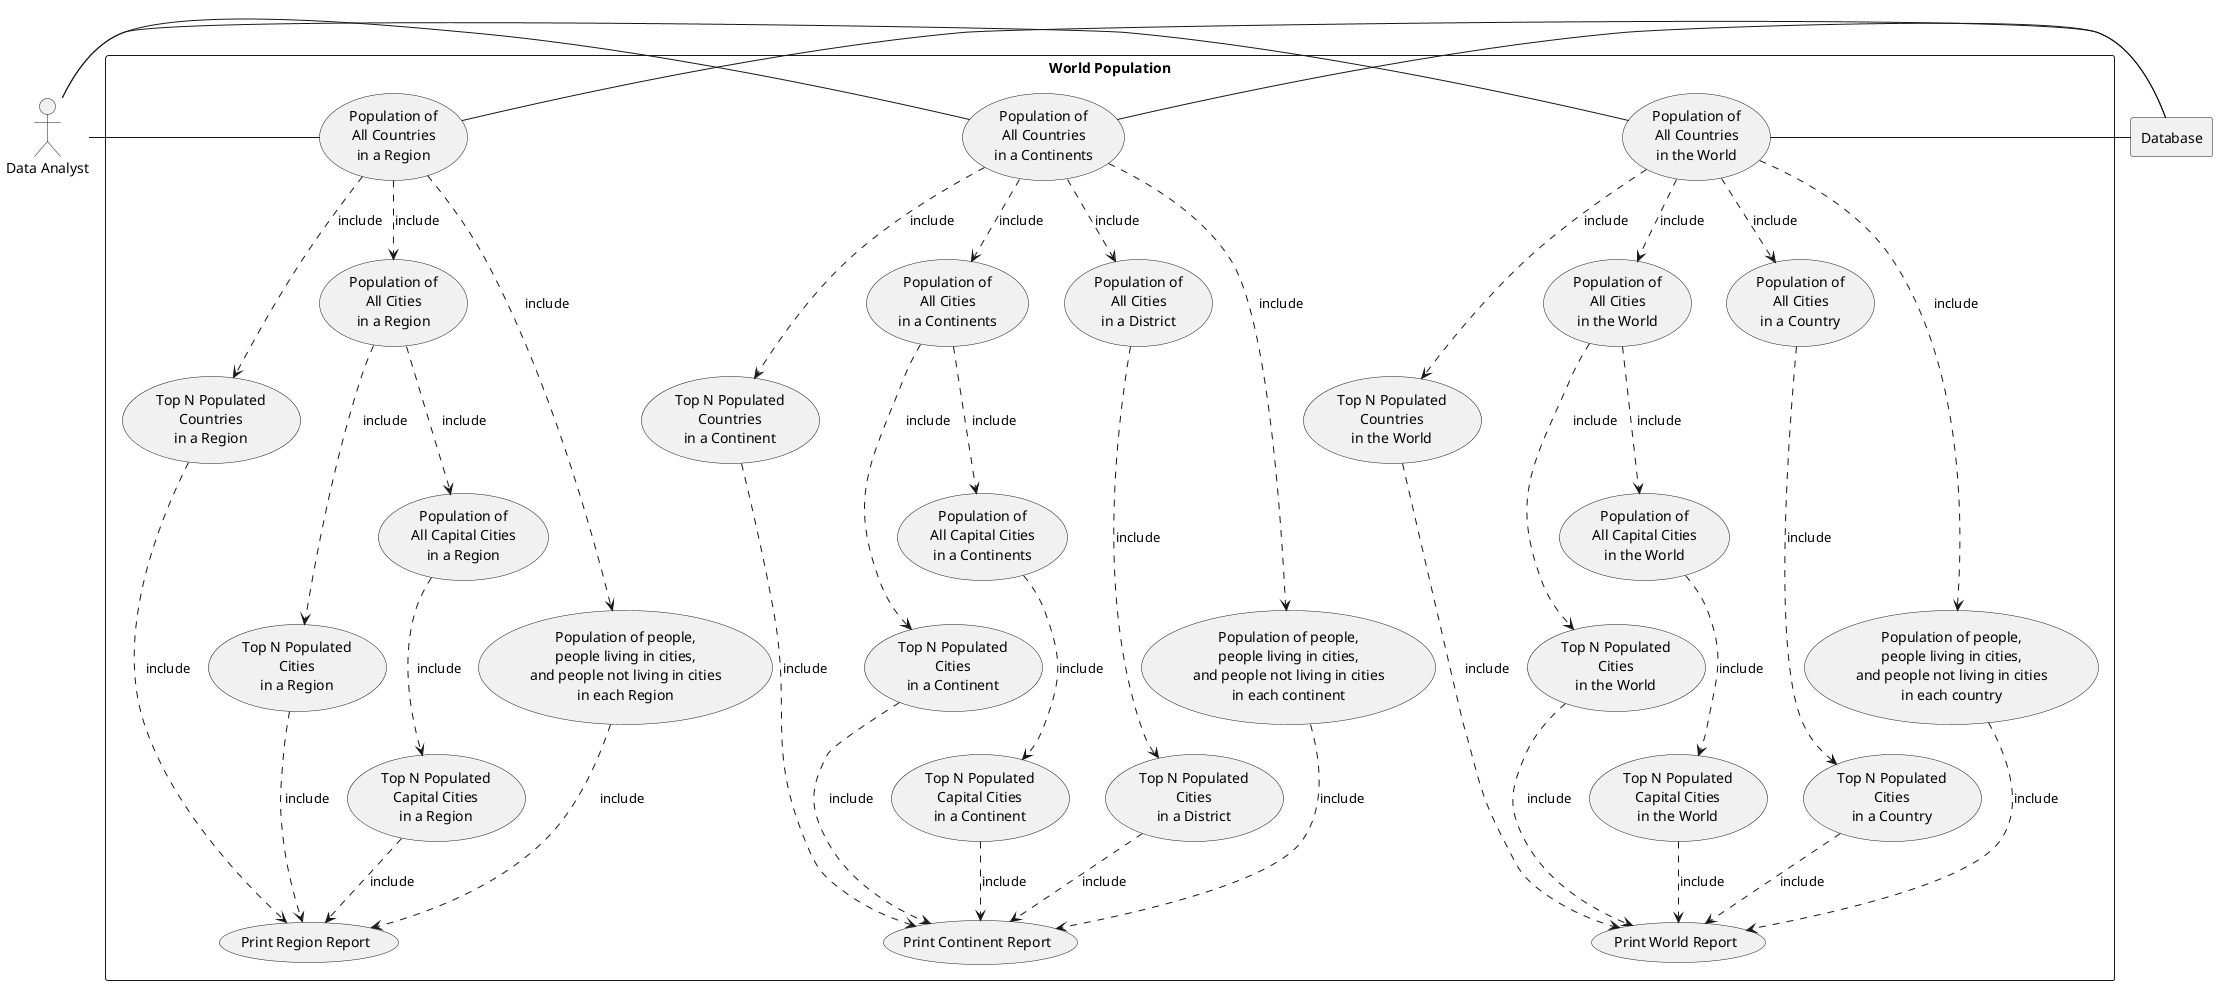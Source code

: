 @startuml
'https://plantuml.com/sequence-diagram


actor DA as "Data Analyst"

rectangle Database

rectangle "World Population" {

    usecase UC1 as "Population of
    All Countries
    in the World"
    usecase UC2 as "Population of
        All Countries
        in a Continents"
    usecase UC3 as "Population of
        All Countries
        in a Region"
    usecase UC4 as "Top N Populated
        Countries
        in the World"
    usecase UC5 as "Top N Populated
        Countries
        in a Continent"
    usecase UC6 as "Top N Populated
        Countries
        in a Region"
    usecase UC7 as "Population of
        All Cities
        in the World"
    usecase UC8 as "Population of
        All Cities
        in a Continents"
    usecase UC9 as "Population of
        All Cities
        in a Region"
    usecase UC10 as "Population of
        All Cities
        in a Country"
    usecase UC11 as "Population of
        All Cities
        in a District"
    usecase UC12 as "Top N Populated
        Cities
        in the World"
    usecase UC13 as "Top N Populated
        Cities
        in a Continent"
    usecase UC14 as "Top N Populated
        Cities
        in a Region"
    usecase UC15 as "Top N Populated
        Cities
        in a Country"
    usecase UC16 as "Top N Populated
        Cities
        in a District"
    usecase UC17 as "Population of
        All Capital Cities
        in the World"
    usecase UC18 as "Population of
        All Capital Cities
        in a Continents"
    usecase UC19 as "Population of
        All Capital Cities
        in a Region"
    usecase UC20 as "Top N Populated
        Capital Cities
        in the World"
    usecase UC21 as "Top N Populated
        Capital Cities
        in a Continent"
    usecase UC22 as "Top N Populated
        Capital Cities
        in a Region"
     usecase UC23 as "Population of people,
        people living in cities,
        and people not living in cities
        in each continent"
     usecase UC24 as "Population of people,
        people living in cities,
        and people not living in cities
        in each Region"
     usecase UC25 as "Population of people,
        people living in cities,
        and people not living in cities
        in each country"


    usecase UCa as "Print World Report"
    usecase UCb as "Print Continent Report"
    usecase UCc as "Print Region Report"



    'Data Analyst Database to Retrieve reports
    DA - UC1
    DA - UC2
    DA - UC3

    UC1 ..> UC4 : include
    UC2 ..> UC5 : include
    UC3 ..> UC6 : include

    UC7 ..> UC12 : include
    UC8 ..> UC13 : include
    UC9 ..> UC14 : include
    UC10 ..> UC15 : include
    UC11 ..> UC16 : include

    UC17 ..> UC20 : include
    UC18 ..> UC21 : include
    UC19 ..> UC22 : include

    UC1 ..> UC7 : include
    UC2 ..> UC8 : include
    UC3 ..> UC9 : include

    UC7 ..> UC17 : include
    UC8 ..> UC18 : include
    UC9 ..> UC19 : include

    UC1 ..> UC10 : include
    UC2 ..> UC11 : include

    UC4 ..> UCa : include
    UC12 ..> UCa : include
    UC15 ..> UCa : include
    UC20 ..> UCa : include

    UC5 ..> UCb : include
    UC13 ..> UCb : include
    UC16 ..> UCb : include
    UC21 ..> UCb : include

    UC6 ..> UCc : include
    UC14 ..> UCc : include
    UC22 ..> UCc : include

    UC1 ..> UC25 : include
    UC2 ..> UC23 : include
    UC3 ..> UC24 : include

    UC23 ..> UCb : include
    UC24 ..> UCc : include
    UC25 ..> UCa : include




    'Database Connections
         UC1 - Database
         UC2 - Database
         UC3 - Database
}



@enduml